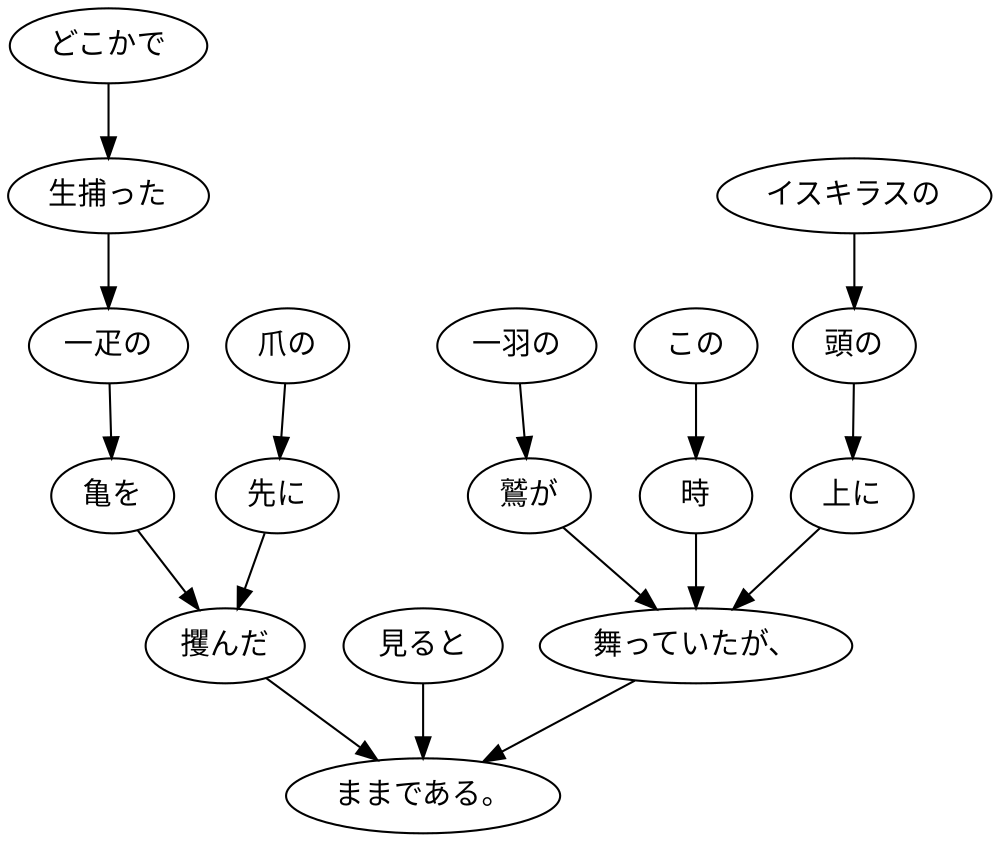 digraph graph4939 {
	node0 [label="この"];
	node1 [label="時"];
	node2 [label="イスキラスの"];
	node3 [label="頭の"];
	node4 [label="上に"];
	node5 [label="一羽の"];
	node6 [label="鷲が"];
	node7 [label="舞っていたが、"];
	node8 [label="見ると"];
	node9 [label="どこかで"];
	node10 [label="生捕った"];
	node11 [label="一疋の"];
	node12 [label="亀を"];
	node13 [label="爪の"];
	node14 [label="先に"];
	node15 [label="攫んだ"];
	node16 [label="ままである。"];
	node0 -> node1;
	node1 -> node7;
	node2 -> node3;
	node3 -> node4;
	node4 -> node7;
	node5 -> node6;
	node6 -> node7;
	node7 -> node16;
	node8 -> node16;
	node9 -> node10;
	node10 -> node11;
	node11 -> node12;
	node12 -> node15;
	node13 -> node14;
	node14 -> node15;
	node15 -> node16;
}
